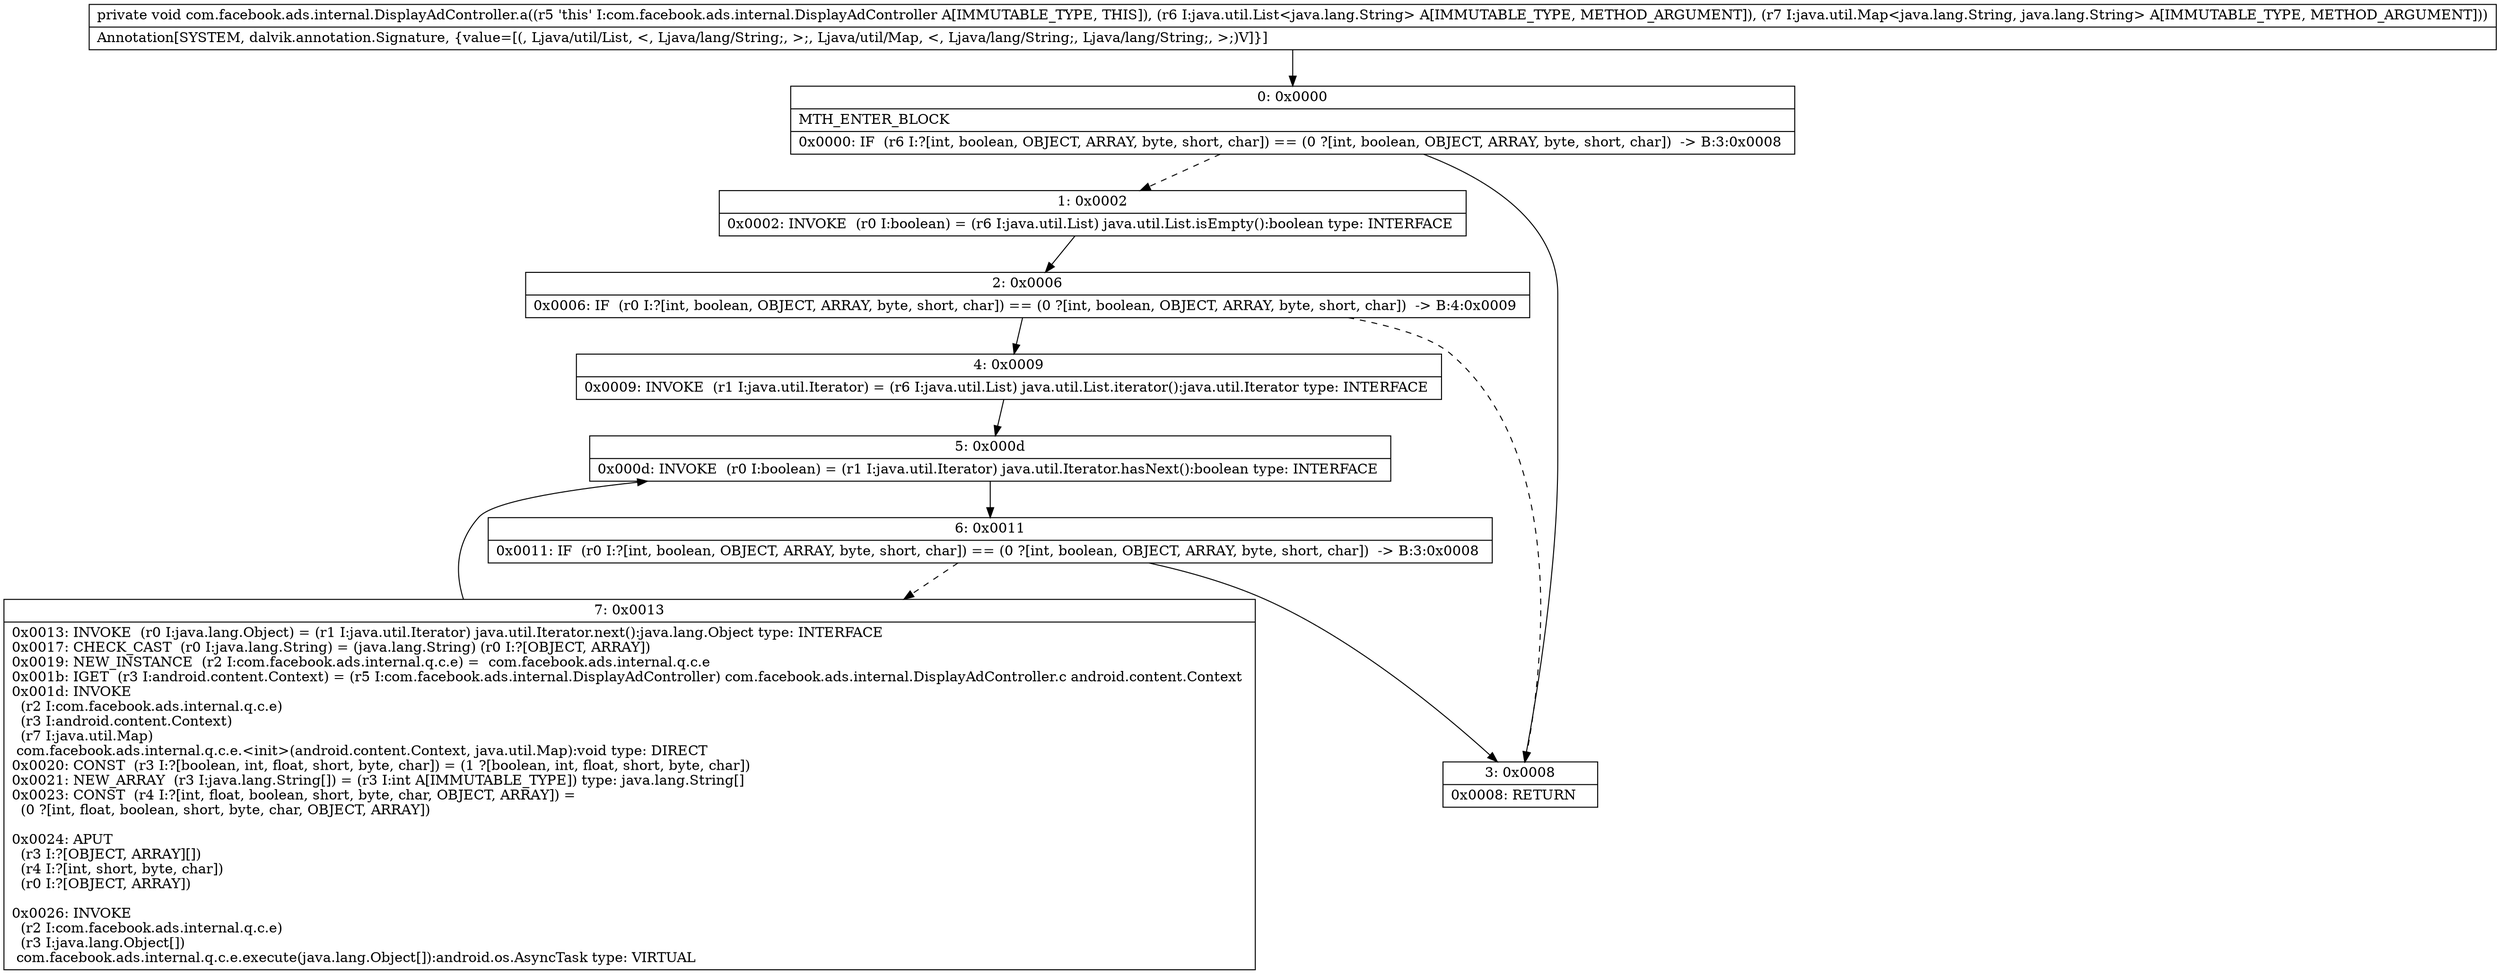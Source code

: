 digraph "CFG forcom.facebook.ads.internal.DisplayAdController.a(Ljava\/util\/List;Ljava\/util\/Map;)V" {
Node_0 [shape=record,label="{0\:\ 0x0000|MTH_ENTER_BLOCK\l|0x0000: IF  (r6 I:?[int, boolean, OBJECT, ARRAY, byte, short, char]) == (0 ?[int, boolean, OBJECT, ARRAY, byte, short, char])  \-\> B:3:0x0008 \l}"];
Node_1 [shape=record,label="{1\:\ 0x0002|0x0002: INVOKE  (r0 I:boolean) = (r6 I:java.util.List) java.util.List.isEmpty():boolean type: INTERFACE \l}"];
Node_2 [shape=record,label="{2\:\ 0x0006|0x0006: IF  (r0 I:?[int, boolean, OBJECT, ARRAY, byte, short, char]) == (0 ?[int, boolean, OBJECT, ARRAY, byte, short, char])  \-\> B:4:0x0009 \l}"];
Node_3 [shape=record,label="{3\:\ 0x0008|0x0008: RETURN   \l}"];
Node_4 [shape=record,label="{4\:\ 0x0009|0x0009: INVOKE  (r1 I:java.util.Iterator) = (r6 I:java.util.List) java.util.List.iterator():java.util.Iterator type: INTERFACE \l}"];
Node_5 [shape=record,label="{5\:\ 0x000d|0x000d: INVOKE  (r0 I:boolean) = (r1 I:java.util.Iterator) java.util.Iterator.hasNext():boolean type: INTERFACE \l}"];
Node_6 [shape=record,label="{6\:\ 0x0011|0x0011: IF  (r0 I:?[int, boolean, OBJECT, ARRAY, byte, short, char]) == (0 ?[int, boolean, OBJECT, ARRAY, byte, short, char])  \-\> B:3:0x0008 \l}"];
Node_7 [shape=record,label="{7\:\ 0x0013|0x0013: INVOKE  (r0 I:java.lang.Object) = (r1 I:java.util.Iterator) java.util.Iterator.next():java.lang.Object type: INTERFACE \l0x0017: CHECK_CAST  (r0 I:java.lang.String) = (java.lang.String) (r0 I:?[OBJECT, ARRAY]) \l0x0019: NEW_INSTANCE  (r2 I:com.facebook.ads.internal.q.c.e) =  com.facebook.ads.internal.q.c.e \l0x001b: IGET  (r3 I:android.content.Context) = (r5 I:com.facebook.ads.internal.DisplayAdController) com.facebook.ads.internal.DisplayAdController.c android.content.Context \l0x001d: INVOKE  \l  (r2 I:com.facebook.ads.internal.q.c.e)\l  (r3 I:android.content.Context)\l  (r7 I:java.util.Map)\l com.facebook.ads.internal.q.c.e.\<init\>(android.content.Context, java.util.Map):void type: DIRECT \l0x0020: CONST  (r3 I:?[boolean, int, float, short, byte, char]) = (1 ?[boolean, int, float, short, byte, char]) \l0x0021: NEW_ARRAY  (r3 I:java.lang.String[]) = (r3 I:int A[IMMUTABLE_TYPE]) type: java.lang.String[] \l0x0023: CONST  (r4 I:?[int, float, boolean, short, byte, char, OBJECT, ARRAY]) = \l  (0 ?[int, float, boolean, short, byte, char, OBJECT, ARRAY])\l \l0x0024: APUT  \l  (r3 I:?[OBJECT, ARRAY][])\l  (r4 I:?[int, short, byte, char])\l  (r0 I:?[OBJECT, ARRAY])\l \l0x0026: INVOKE  \l  (r2 I:com.facebook.ads.internal.q.c.e)\l  (r3 I:java.lang.Object[])\l com.facebook.ads.internal.q.c.e.execute(java.lang.Object[]):android.os.AsyncTask type: VIRTUAL \l}"];
MethodNode[shape=record,label="{private void com.facebook.ads.internal.DisplayAdController.a((r5 'this' I:com.facebook.ads.internal.DisplayAdController A[IMMUTABLE_TYPE, THIS]), (r6 I:java.util.List\<java.lang.String\> A[IMMUTABLE_TYPE, METHOD_ARGUMENT]), (r7 I:java.util.Map\<java.lang.String, java.lang.String\> A[IMMUTABLE_TYPE, METHOD_ARGUMENT]))  | Annotation[SYSTEM, dalvik.annotation.Signature, \{value=[(, Ljava\/util\/List, \<, Ljava\/lang\/String;, \>;, Ljava\/util\/Map, \<, Ljava\/lang\/String;, Ljava\/lang\/String;, \>;)V]\}]\l}"];
MethodNode -> Node_0;
Node_0 -> Node_1[style=dashed];
Node_0 -> Node_3;
Node_1 -> Node_2;
Node_2 -> Node_3[style=dashed];
Node_2 -> Node_4;
Node_4 -> Node_5;
Node_5 -> Node_6;
Node_6 -> Node_3;
Node_6 -> Node_7[style=dashed];
Node_7 -> Node_5;
}


